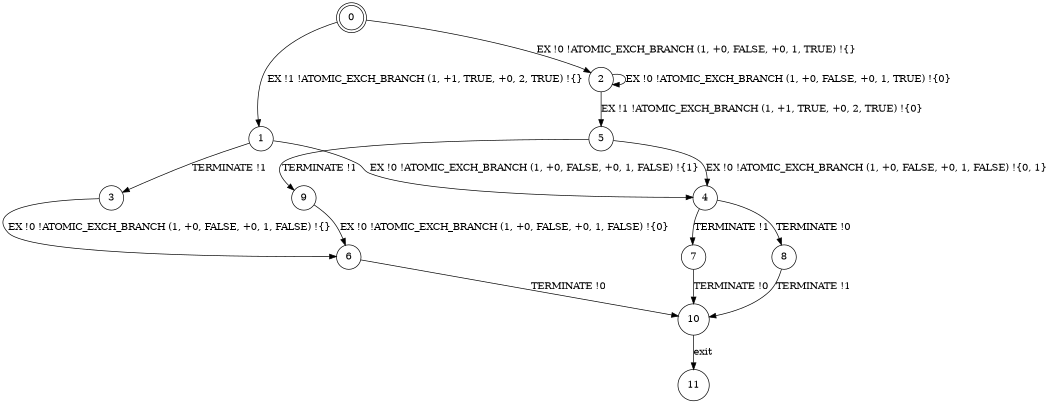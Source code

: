 digraph BCG {
size = "7, 10.5";
center = TRUE;
node [shape = circle];
0 [peripheries = 2];
0 -> 1 [label = "EX !1 !ATOMIC_EXCH_BRANCH (1, +1, TRUE, +0, 2, TRUE) !{}"];
0 -> 2 [label = "EX !0 !ATOMIC_EXCH_BRANCH (1, +0, FALSE, +0, 1, TRUE) !{}"];
1 -> 3 [label = "TERMINATE !1"];
1 -> 4 [label = "EX !0 !ATOMIC_EXCH_BRANCH (1, +0, FALSE, +0, 1, FALSE) !{1}"];
2 -> 5 [label = "EX !1 !ATOMIC_EXCH_BRANCH (1, +1, TRUE, +0, 2, TRUE) !{0}"];
2 -> 2 [label = "EX !0 !ATOMIC_EXCH_BRANCH (1, +0, FALSE, +0, 1, TRUE) !{0}"];
3 -> 6 [label = "EX !0 !ATOMIC_EXCH_BRANCH (1, +0, FALSE, +0, 1, FALSE) !{}"];
4 -> 7 [label = "TERMINATE !1"];
4 -> 8 [label = "TERMINATE !0"];
5 -> 9 [label = "TERMINATE !1"];
5 -> 4 [label = "EX !0 !ATOMIC_EXCH_BRANCH (1, +0, FALSE, +0, 1, FALSE) !{0, 1}"];
6 -> 10 [label = "TERMINATE !0"];
7 -> 10 [label = "TERMINATE !0"];
8 -> 10 [label = "TERMINATE !1"];
9 -> 6 [label = "EX !0 !ATOMIC_EXCH_BRANCH (1, +0, FALSE, +0, 1, FALSE) !{0}"];
10 -> 11 [label = "exit"];
}
